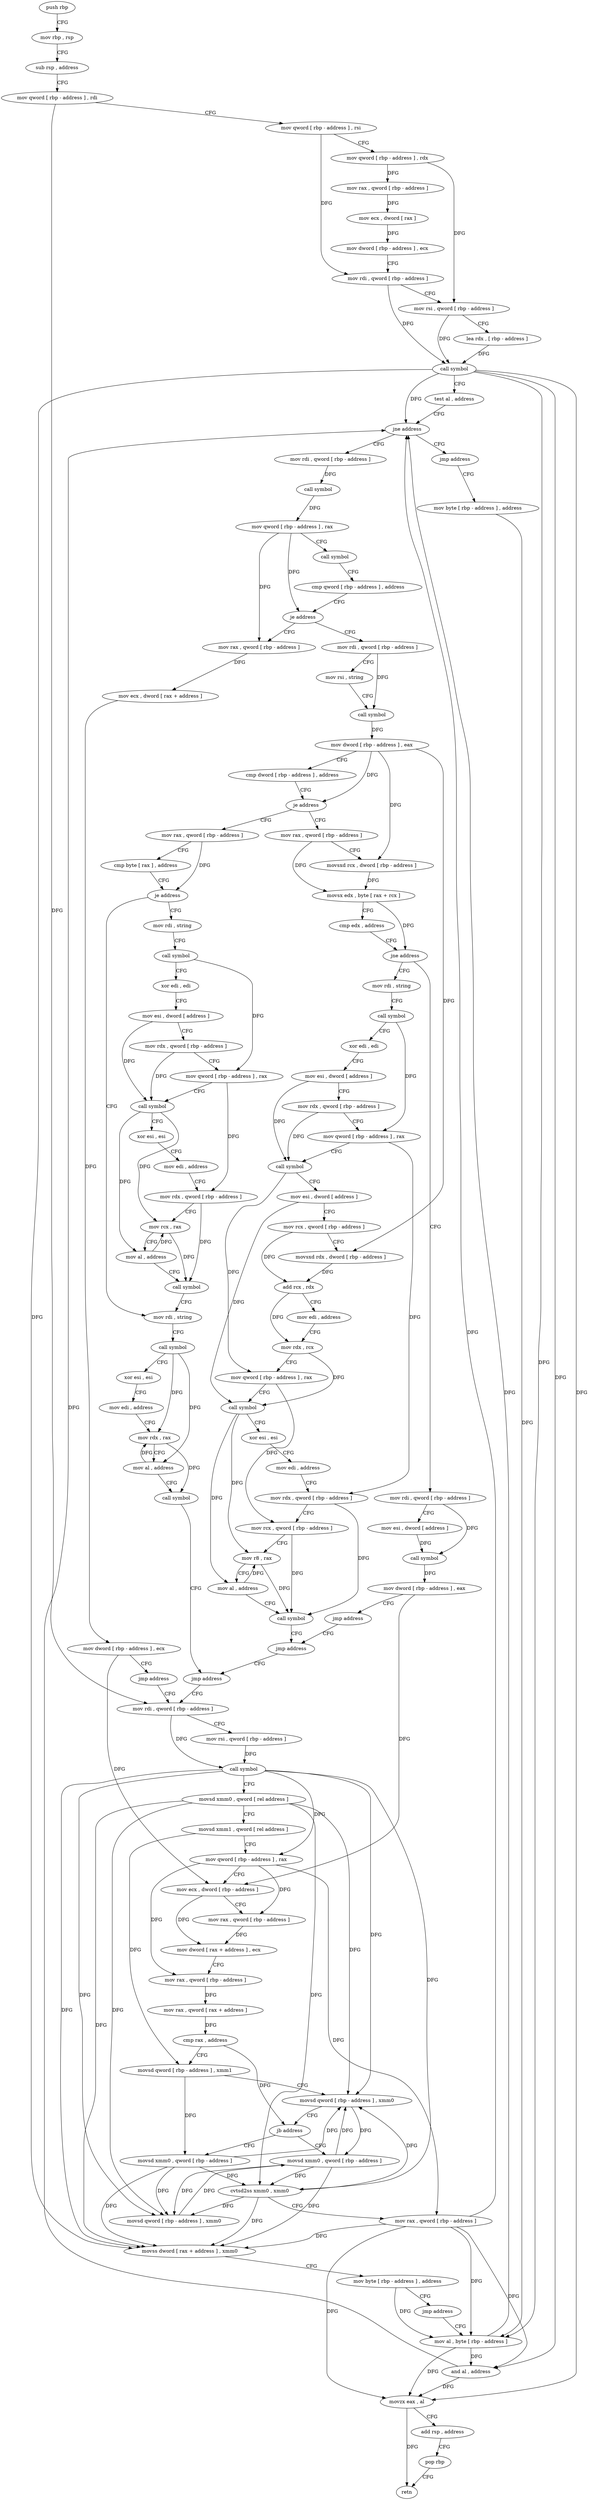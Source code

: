 digraph "func" {
"4272448" [label = "push rbp" ]
"4272449" [label = "mov rbp , rsp" ]
"4272452" [label = "sub rsp , address" ]
"4272456" [label = "mov qword [ rbp - address ] , rdi" ]
"4272460" [label = "mov qword [ rbp - address ] , rsi" ]
"4272464" [label = "mov qword [ rbp - address ] , rdx" ]
"4272468" [label = "mov rax , qword [ rbp - address ]" ]
"4272472" [label = "mov ecx , dword [ rax ]" ]
"4272474" [label = "mov dword [ rbp - address ] , ecx" ]
"4272477" [label = "mov rdi , qword [ rbp - address ]" ]
"4272481" [label = "mov rsi , qword [ rbp - address ]" ]
"4272485" [label = "lea rdx , [ rbp - address ]" ]
"4272489" [label = "call symbol" ]
"4272494" [label = "test al , address" ]
"4272496" [label = "jne address" ]
"4272507" [label = "mov rdi , qword [ rbp - address ]" ]
"4272502" [label = "jmp address" ]
"4272511" [label = "call symbol" ]
"4272516" [label = "mov qword [ rbp - address ] , rax" ]
"4272520" [label = "call symbol" ]
"4272525" [label = "cmp qword [ rbp - address ] , address" ]
"4272530" [label = "je address" ]
"4272551" [label = "mov rdi , qword [ rbp - address ]" ]
"4272536" [label = "mov rax , qword [ rbp - address ]" ]
"4272946" [label = "mov byte [ rbp - address ] , address" ]
"4272555" [label = "mov rsi , string" ]
"4272565" [label = "call symbol" ]
"4272570" [label = "mov dword [ rbp - address ] , eax" ]
"4272573" [label = "cmp dword [ rbp - address ] , address" ]
"4272577" [label = "je address" ]
"4272730" [label = "mov rax , qword [ rbp - address ]" ]
"4272583" [label = "mov rax , qword [ rbp - address ]" ]
"4272540" [label = "mov ecx , dword [ rax + address ]" ]
"4272543" [label = "mov dword [ rbp - address ] , ecx" ]
"4272546" [label = "jmp address" ]
"4272838" [label = "mov rdi , qword [ rbp - address ]" ]
"4272950" [label = "mov al , byte [ rbp - address ]" ]
"4272734" [label = "cmp byte [ rax ] , address" ]
"4272737" [label = "je address" ]
"4272801" [label = "mov rdi , string" ]
"4272743" [label = "mov rdi , string" ]
"4272587" [label = "movsxd rcx , dword [ rbp - address ]" ]
"4272591" [label = "movsx edx , byte [ rax + rcx ]" ]
"4272595" [label = "cmp edx , address" ]
"4272598" [label = "jne address" ]
"4272628" [label = "mov rdi , string" ]
"4272604" [label = "mov rdi , qword [ rbp - address ]" ]
"4272842" [label = "mov rsi , qword [ rbp - address ]" ]
"4272846" [label = "call symbol" ]
"4272851" [label = "movsd xmm0 , qword [ rel address ]" ]
"4272859" [label = "movsd xmm1 , qword [ rel address ]" ]
"4272867" [label = "mov qword [ rbp - address ] , rax" ]
"4272871" [label = "mov ecx , dword [ rbp - address ]" ]
"4272874" [label = "mov rax , qword [ rbp - address ]" ]
"4272878" [label = "mov dword [ rax + address ] , ecx" ]
"4272881" [label = "mov rax , qword [ rbp - address ]" ]
"4272885" [label = "mov rax , qword [ rax + address ]" ]
"4272889" [label = "cmp rax , address" ]
"4272893" [label = "movsd qword [ rbp - address ] , xmm1" ]
"4272898" [label = "movsd qword [ rbp - address ] , xmm0" ]
"4272903" [label = "jb address" ]
"4272919" [label = "movsd xmm0 , qword [ rbp - address ]" ]
"4272909" [label = "movsd xmm0 , qword [ rbp - address ]" ]
"4272811" [label = "call symbol" ]
"4272816" [label = "xor esi , esi" ]
"4272818" [label = "mov edi , address" ]
"4272823" [label = "mov rdx , rax" ]
"4272826" [label = "mov al , address" ]
"4272828" [label = "call symbol" ]
"4272833" [label = "jmp address" ]
"4272753" [label = "call symbol" ]
"4272758" [label = "xor edi , edi" ]
"4272760" [label = "mov esi , dword [ address ]" ]
"4272767" [label = "mov rdx , qword [ rbp - address ]" ]
"4272771" [label = "mov qword [ rbp - address ] , rax" ]
"4272775" [label = "call symbol" ]
"4272780" [label = "xor esi , esi" ]
"4272782" [label = "mov edi , address" ]
"4272787" [label = "mov rdx , qword [ rbp - address ]" ]
"4272791" [label = "mov rcx , rax" ]
"4272794" [label = "mov al , address" ]
"4272796" [label = "call symbol" ]
"4272638" [label = "call symbol" ]
"4272643" [label = "xor edi , edi" ]
"4272645" [label = "mov esi , dword [ address ]" ]
"4272652" [label = "mov rdx , qword [ rbp - address ]" ]
"4272656" [label = "mov qword [ rbp - address ] , rax" ]
"4272660" [label = "call symbol" ]
"4272665" [label = "mov esi , dword [ address ]" ]
"4272672" [label = "mov rcx , qword [ rbp - address ]" ]
"4272676" [label = "movsxd rdx , dword [ rbp - address ]" ]
"4272680" [label = "add rcx , rdx" ]
"4272683" [label = "mov edi , address" ]
"4272688" [label = "mov rdx , rcx" ]
"4272691" [label = "mov qword [ rbp - address ] , rax" ]
"4272695" [label = "call symbol" ]
"4272700" [label = "xor esi , esi" ]
"4272702" [label = "mov edi , address" ]
"4272707" [label = "mov rdx , qword [ rbp - address ]" ]
"4272711" [label = "mov rcx , qword [ rbp - address ]" ]
"4272715" [label = "mov r8 , rax" ]
"4272718" [label = "mov al , address" ]
"4272720" [label = "call symbol" ]
"4272725" [label = "jmp address" ]
"4272608" [label = "mov esi , dword [ address ]" ]
"4272615" [label = "call symbol" ]
"4272620" [label = "mov dword [ rbp - address ] , eax" ]
"4272623" [label = "jmp address" ]
"4272924" [label = "cvtsd2ss xmm0 , xmm0" ]
"4272928" [label = "mov rax , qword [ rbp - address ]" ]
"4272932" [label = "movss dword [ rax + address ] , xmm0" ]
"4272937" [label = "mov byte [ rbp - address ] , address" ]
"4272941" [label = "jmp address" ]
"4272914" [label = "movsd qword [ rbp - address ] , xmm0" ]
"4272953" [label = "and al , address" ]
"4272955" [label = "movzx eax , al" ]
"4272958" [label = "add rsp , address" ]
"4272962" [label = "pop rbp" ]
"4272963" [label = "retn" ]
"4272448" -> "4272449" [ label = "CFG" ]
"4272449" -> "4272452" [ label = "CFG" ]
"4272452" -> "4272456" [ label = "CFG" ]
"4272456" -> "4272460" [ label = "CFG" ]
"4272456" -> "4272838" [ label = "DFG" ]
"4272460" -> "4272464" [ label = "CFG" ]
"4272460" -> "4272477" [ label = "DFG" ]
"4272464" -> "4272468" [ label = "DFG" ]
"4272464" -> "4272481" [ label = "DFG" ]
"4272468" -> "4272472" [ label = "DFG" ]
"4272472" -> "4272474" [ label = "DFG" ]
"4272474" -> "4272477" [ label = "CFG" ]
"4272477" -> "4272481" [ label = "CFG" ]
"4272477" -> "4272489" [ label = "DFG" ]
"4272481" -> "4272485" [ label = "CFG" ]
"4272481" -> "4272489" [ label = "DFG" ]
"4272485" -> "4272489" [ label = "DFG" ]
"4272489" -> "4272494" [ label = "CFG" ]
"4272489" -> "4272496" [ label = "DFG" ]
"4272489" -> "4272950" [ label = "DFG" ]
"4272489" -> "4272953" [ label = "DFG" ]
"4272489" -> "4272955" [ label = "DFG" ]
"4272489" -> "4272932" [ label = "DFG" ]
"4272494" -> "4272496" [ label = "CFG" ]
"4272496" -> "4272507" [ label = "CFG" ]
"4272496" -> "4272502" [ label = "CFG" ]
"4272507" -> "4272511" [ label = "DFG" ]
"4272502" -> "4272946" [ label = "CFG" ]
"4272511" -> "4272516" [ label = "DFG" ]
"4272516" -> "4272520" [ label = "CFG" ]
"4272516" -> "4272530" [ label = "DFG" ]
"4272516" -> "4272536" [ label = "DFG" ]
"4272520" -> "4272525" [ label = "CFG" ]
"4272525" -> "4272530" [ label = "CFG" ]
"4272530" -> "4272551" [ label = "CFG" ]
"4272530" -> "4272536" [ label = "CFG" ]
"4272551" -> "4272555" [ label = "CFG" ]
"4272551" -> "4272565" [ label = "DFG" ]
"4272536" -> "4272540" [ label = "DFG" ]
"4272946" -> "4272950" [ label = "DFG" ]
"4272555" -> "4272565" [ label = "CFG" ]
"4272565" -> "4272570" [ label = "DFG" ]
"4272570" -> "4272573" [ label = "CFG" ]
"4272570" -> "4272577" [ label = "DFG" ]
"4272570" -> "4272587" [ label = "DFG" ]
"4272570" -> "4272676" [ label = "DFG" ]
"4272573" -> "4272577" [ label = "CFG" ]
"4272577" -> "4272730" [ label = "CFG" ]
"4272577" -> "4272583" [ label = "CFG" ]
"4272730" -> "4272734" [ label = "CFG" ]
"4272730" -> "4272737" [ label = "DFG" ]
"4272583" -> "4272587" [ label = "CFG" ]
"4272583" -> "4272591" [ label = "DFG" ]
"4272540" -> "4272543" [ label = "DFG" ]
"4272543" -> "4272546" [ label = "CFG" ]
"4272543" -> "4272871" [ label = "DFG" ]
"4272546" -> "4272838" [ label = "CFG" ]
"4272838" -> "4272842" [ label = "CFG" ]
"4272838" -> "4272846" [ label = "DFG" ]
"4272950" -> "4272953" [ label = "DFG" ]
"4272950" -> "4272496" [ label = "DFG" ]
"4272950" -> "4272955" [ label = "DFG" ]
"4272734" -> "4272737" [ label = "CFG" ]
"4272737" -> "4272801" [ label = "CFG" ]
"4272737" -> "4272743" [ label = "CFG" ]
"4272801" -> "4272811" [ label = "CFG" ]
"4272743" -> "4272753" [ label = "CFG" ]
"4272587" -> "4272591" [ label = "DFG" ]
"4272591" -> "4272595" [ label = "CFG" ]
"4272591" -> "4272598" [ label = "DFG" ]
"4272595" -> "4272598" [ label = "CFG" ]
"4272598" -> "4272628" [ label = "CFG" ]
"4272598" -> "4272604" [ label = "CFG" ]
"4272628" -> "4272638" [ label = "CFG" ]
"4272604" -> "4272608" [ label = "CFG" ]
"4272604" -> "4272615" [ label = "DFG" ]
"4272842" -> "4272846" [ label = "DFG" ]
"4272846" -> "4272851" [ label = "CFG" ]
"4272846" -> "4272867" [ label = "DFG" ]
"4272846" -> "4272898" [ label = "DFG" ]
"4272846" -> "4272924" [ label = "DFG" ]
"4272846" -> "4272932" [ label = "DFG" ]
"4272846" -> "4272914" [ label = "DFG" ]
"4272851" -> "4272859" [ label = "CFG" ]
"4272851" -> "4272898" [ label = "DFG" ]
"4272851" -> "4272924" [ label = "DFG" ]
"4272851" -> "4272932" [ label = "DFG" ]
"4272851" -> "4272914" [ label = "DFG" ]
"4272859" -> "4272867" [ label = "CFG" ]
"4272859" -> "4272893" [ label = "DFG" ]
"4272867" -> "4272871" [ label = "CFG" ]
"4272867" -> "4272874" [ label = "DFG" ]
"4272867" -> "4272881" [ label = "DFG" ]
"4272867" -> "4272928" [ label = "DFG" ]
"4272871" -> "4272874" [ label = "CFG" ]
"4272871" -> "4272878" [ label = "DFG" ]
"4272874" -> "4272878" [ label = "DFG" ]
"4272878" -> "4272881" [ label = "CFG" ]
"4272881" -> "4272885" [ label = "DFG" ]
"4272885" -> "4272889" [ label = "DFG" ]
"4272889" -> "4272893" [ label = "CFG" ]
"4272889" -> "4272903" [ label = "DFG" ]
"4272893" -> "4272898" [ label = "CFG" ]
"4272893" -> "4272909" [ label = "DFG" ]
"4272898" -> "4272903" [ label = "CFG" ]
"4272898" -> "4272919" [ label = "DFG" ]
"4272903" -> "4272919" [ label = "CFG" ]
"4272903" -> "4272909" [ label = "CFG" ]
"4272919" -> "4272924" [ label = "DFG" ]
"4272919" -> "4272898" [ label = "DFG" ]
"4272919" -> "4272932" [ label = "DFG" ]
"4272919" -> "4272914" [ label = "DFG" ]
"4272909" -> "4272914" [ label = "DFG" ]
"4272909" -> "4272898" [ label = "DFG" ]
"4272909" -> "4272924" [ label = "DFG" ]
"4272909" -> "4272932" [ label = "DFG" ]
"4272811" -> "4272816" [ label = "CFG" ]
"4272811" -> "4272823" [ label = "DFG" ]
"4272811" -> "4272826" [ label = "DFG" ]
"4272816" -> "4272818" [ label = "CFG" ]
"4272818" -> "4272823" [ label = "CFG" ]
"4272823" -> "4272826" [ label = "CFG" ]
"4272823" -> "4272828" [ label = "DFG" ]
"4272826" -> "4272828" [ label = "CFG" ]
"4272826" -> "4272823" [ label = "DFG" ]
"4272828" -> "4272833" [ label = "CFG" ]
"4272833" -> "4272838" [ label = "CFG" ]
"4272753" -> "4272758" [ label = "CFG" ]
"4272753" -> "4272771" [ label = "DFG" ]
"4272758" -> "4272760" [ label = "CFG" ]
"4272760" -> "4272767" [ label = "CFG" ]
"4272760" -> "4272775" [ label = "DFG" ]
"4272767" -> "4272771" [ label = "CFG" ]
"4272767" -> "4272775" [ label = "DFG" ]
"4272771" -> "4272775" [ label = "CFG" ]
"4272771" -> "4272787" [ label = "DFG" ]
"4272775" -> "4272780" [ label = "CFG" ]
"4272775" -> "4272791" [ label = "DFG" ]
"4272775" -> "4272794" [ label = "DFG" ]
"4272780" -> "4272782" [ label = "CFG" ]
"4272782" -> "4272787" [ label = "CFG" ]
"4272787" -> "4272791" [ label = "CFG" ]
"4272787" -> "4272796" [ label = "DFG" ]
"4272791" -> "4272794" [ label = "CFG" ]
"4272791" -> "4272796" [ label = "DFG" ]
"4272794" -> "4272796" [ label = "CFG" ]
"4272794" -> "4272791" [ label = "DFG" ]
"4272796" -> "4272801" [ label = "CFG" ]
"4272638" -> "4272643" [ label = "CFG" ]
"4272638" -> "4272656" [ label = "DFG" ]
"4272643" -> "4272645" [ label = "CFG" ]
"4272645" -> "4272652" [ label = "CFG" ]
"4272645" -> "4272660" [ label = "DFG" ]
"4272652" -> "4272656" [ label = "CFG" ]
"4272652" -> "4272660" [ label = "DFG" ]
"4272656" -> "4272660" [ label = "CFG" ]
"4272656" -> "4272707" [ label = "DFG" ]
"4272660" -> "4272665" [ label = "CFG" ]
"4272660" -> "4272691" [ label = "DFG" ]
"4272665" -> "4272672" [ label = "CFG" ]
"4272665" -> "4272695" [ label = "DFG" ]
"4272672" -> "4272676" [ label = "CFG" ]
"4272672" -> "4272680" [ label = "DFG" ]
"4272676" -> "4272680" [ label = "DFG" ]
"4272680" -> "4272683" [ label = "CFG" ]
"4272680" -> "4272688" [ label = "DFG" ]
"4272683" -> "4272688" [ label = "CFG" ]
"4272688" -> "4272691" [ label = "CFG" ]
"4272688" -> "4272695" [ label = "DFG" ]
"4272691" -> "4272695" [ label = "CFG" ]
"4272691" -> "4272711" [ label = "DFG" ]
"4272695" -> "4272700" [ label = "CFG" ]
"4272695" -> "4272715" [ label = "DFG" ]
"4272695" -> "4272718" [ label = "DFG" ]
"4272700" -> "4272702" [ label = "CFG" ]
"4272702" -> "4272707" [ label = "CFG" ]
"4272707" -> "4272711" [ label = "CFG" ]
"4272707" -> "4272720" [ label = "DFG" ]
"4272711" -> "4272715" [ label = "CFG" ]
"4272711" -> "4272720" [ label = "DFG" ]
"4272715" -> "4272718" [ label = "CFG" ]
"4272715" -> "4272720" [ label = "DFG" ]
"4272718" -> "4272720" [ label = "CFG" ]
"4272718" -> "4272715" [ label = "DFG" ]
"4272720" -> "4272725" [ label = "CFG" ]
"4272725" -> "4272833" [ label = "CFG" ]
"4272608" -> "4272615" [ label = "DFG" ]
"4272615" -> "4272620" [ label = "DFG" ]
"4272620" -> "4272623" [ label = "CFG" ]
"4272620" -> "4272871" [ label = "DFG" ]
"4272623" -> "4272725" [ label = "CFG" ]
"4272924" -> "4272928" [ label = "CFG" ]
"4272924" -> "4272898" [ label = "DFG" ]
"4272924" -> "4272932" [ label = "DFG" ]
"4272924" -> "4272914" [ label = "DFG" ]
"4272928" -> "4272932" [ label = "DFG" ]
"4272928" -> "4272496" [ label = "DFG" ]
"4272928" -> "4272953" [ label = "DFG" ]
"4272928" -> "4272955" [ label = "DFG" ]
"4272928" -> "4272950" [ label = "DFG" ]
"4272932" -> "4272937" [ label = "CFG" ]
"4272937" -> "4272941" [ label = "CFG" ]
"4272937" -> "4272950" [ label = "DFG" ]
"4272941" -> "4272950" [ label = "CFG" ]
"4272914" -> "4272919" [ label = "DFG" ]
"4272953" -> "4272955" [ label = "DFG" ]
"4272953" -> "4272496" [ label = "DFG" ]
"4272955" -> "4272958" [ label = "CFG" ]
"4272955" -> "4272963" [ label = "DFG" ]
"4272958" -> "4272962" [ label = "CFG" ]
"4272962" -> "4272963" [ label = "CFG" ]
}
